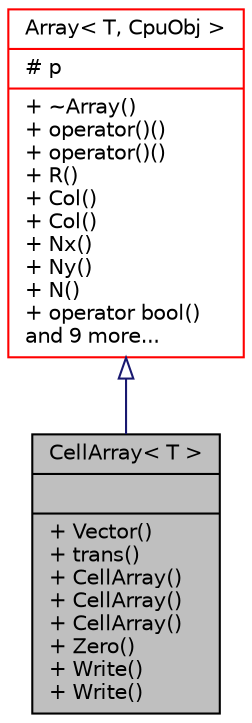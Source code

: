 digraph "CellArray&lt; T &gt;"
{
 // INTERACTIVE_SVG=YES
  bgcolor="transparent";
  edge [fontname="Helvetica",fontsize="10",labelfontname="Helvetica",labelfontsize="10"];
  node [fontname="Helvetica",fontsize="10",shape=record];
  Node19 [label="{CellArray\< T \>\n||+ Vector()\l+ trans()\l+ CellArray()\l+ CellArray()\l+ CellArray()\l+ Zero()\l+ Write()\l+ Write()\l}",height=0.2,width=0.4,color="black", fillcolor="grey75", style="filled", fontcolor="black"];
  Node20 -> Node19 [dir="back",color="midnightblue",fontsize="10",style="solid",arrowtail="onormal",fontname="Helvetica"];
  Node20 [label="{Array\< T, CpuObj \>\n|# p\l|+ ~Array()\l+ operator()()\l+ operator()()\l+ R()\l+ Col()\l+ Col()\l+ Nx()\l+ Ny()\l+ N()\l+ operator bool()\land 9 more...\l}",height=0.2,width=0.4,color="red",URL="$d5/d21/class_array.html"];
}
